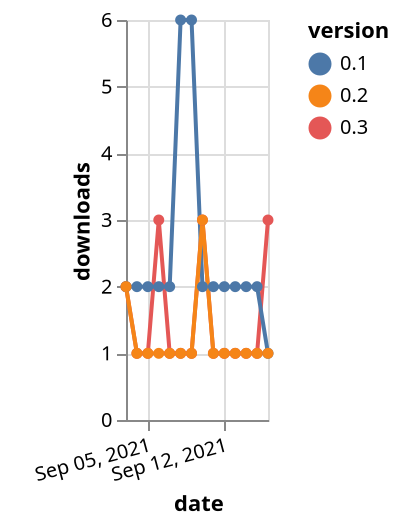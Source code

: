 {"$schema": "https://vega.github.io/schema/vega-lite/v5.json", "description": "A simple bar chart with embedded data.", "data": {"values": [{"date": "2021-09-03", "total": 336, "delta": 2, "version": "0.3"}, {"date": "2021-09-04", "total": 337, "delta": 1, "version": "0.3"}, {"date": "2021-09-05", "total": 338, "delta": 1, "version": "0.3"}, {"date": "2021-09-06", "total": 341, "delta": 3, "version": "0.3"}, {"date": "2021-09-07", "total": 342, "delta": 1, "version": "0.3"}, {"date": "2021-09-08", "total": 343, "delta": 1, "version": "0.3"}, {"date": "2021-09-09", "total": 344, "delta": 1, "version": "0.3"}, {"date": "2021-09-10", "total": 347, "delta": 3, "version": "0.3"}, {"date": "2021-09-11", "total": 348, "delta": 1, "version": "0.3"}, {"date": "2021-09-12", "total": 349, "delta": 1, "version": "0.3"}, {"date": "2021-09-13", "total": 350, "delta": 1, "version": "0.3"}, {"date": "2021-09-14", "total": 351, "delta": 1, "version": "0.3"}, {"date": "2021-09-15", "total": 352, "delta": 1, "version": "0.3"}, {"date": "2021-09-16", "total": 355, "delta": 3, "version": "0.3"}, {"date": "2021-09-03", "total": 3019, "delta": 2, "version": "0.1"}, {"date": "2021-09-04", "total": 3021, "delta": 2, "version": "0.1"}, {"date": "2021-09-05", "total": 3023, "delta": 2, "version": "0.1"}, {"date": "2021-09-06", "total": 3025, "delta": 2, "version": "0.1"}, {"date": "2021-09-07", "total": 3027, "delta": 2, "version": "0.1"}, {"date": "2021-09-08", "total": 3033, "delta": 6, "version": "0.1"}, {"date": "2021-09-09", "total": 3039, "delta": 6, "version": "0.1"}, {"date": "2021-09-10", "total": 3041, "delta": 2, "version": "0.1"}, {"date": "2021-09-11", "total": 3043, "delta": 2, "version": "0.1"}, {"date": "2021-09-12", "total": 3045, "delta": 2, "version": "0.1"}, {"date": "2021-09-13", "total": 3047, "delta": 2, "version": "0.1"}, {"date": "2021-09-14", "total": 3049, "delta": 2, "version": "0.1"}, {"date": "2021-09-15", "total": 3051, "delta": 2, "version": "0.1"}, {"date": "2021-09-16", "total": 3052, "delta": 1, "version": "0.1"}, {"date": "2021-09-03", "total": 632, "delta": 2, "version": "0.2"}, {"date": "2021-09-04", "total": 633, "delta": 1, "version": "0.2"}, {"date": "2021-09-05", "total": 634, "delta": 1, "version": "0.2"}, {"date": "2021-09-06", "total": 635, "delta": 1, "version": "0.2"}, {"date": "2021-09-07", "total": 636, "delta": 1, "version": "0.2"}, {"date": "2021-09-08", "total": 637, "delta": 1, "version": "0.2"}, {"date": "2021-09-09", "total": 638, "delta": 1, "version": "0.2"}, {"date": "2021-09-10", "total": 641, "delta": 3, "version": "0.2"}, {"date": "2021-09-11", "total": 642, "delta": 1, "version": "0.2"}, {"date": "2021-09-12", "total": 643, "delta": 1, "version": "0.2"}, {"date": "2021-09-13", "total": 644, "delta": 1, "version": "0.2"}, {"date": "2021-09-14", "total": 645, "delta": 1, "version": "0.2"}, {"date": "2021-09-15", "total": 646, "delta": 1, "version": "0.2"}, {"date": "2021-09-16", "total": 647, "delta": 1, "version": "0.2"}]}, "width": "container", "mark": {"type": "line", "point": {"filled": true}}, "encoding": {"x": {"field": "date", "type": "temporal", "timeUnit": "yearmonthdate", "title": "date", "axis": {"labelAngle": -15}}, "y": {"field": "delta", "type": "quantitative", "title": "downloads"}, "color": {"field": "version", "type": "nominal"}, "tooltip": {"field": "delta"}}}